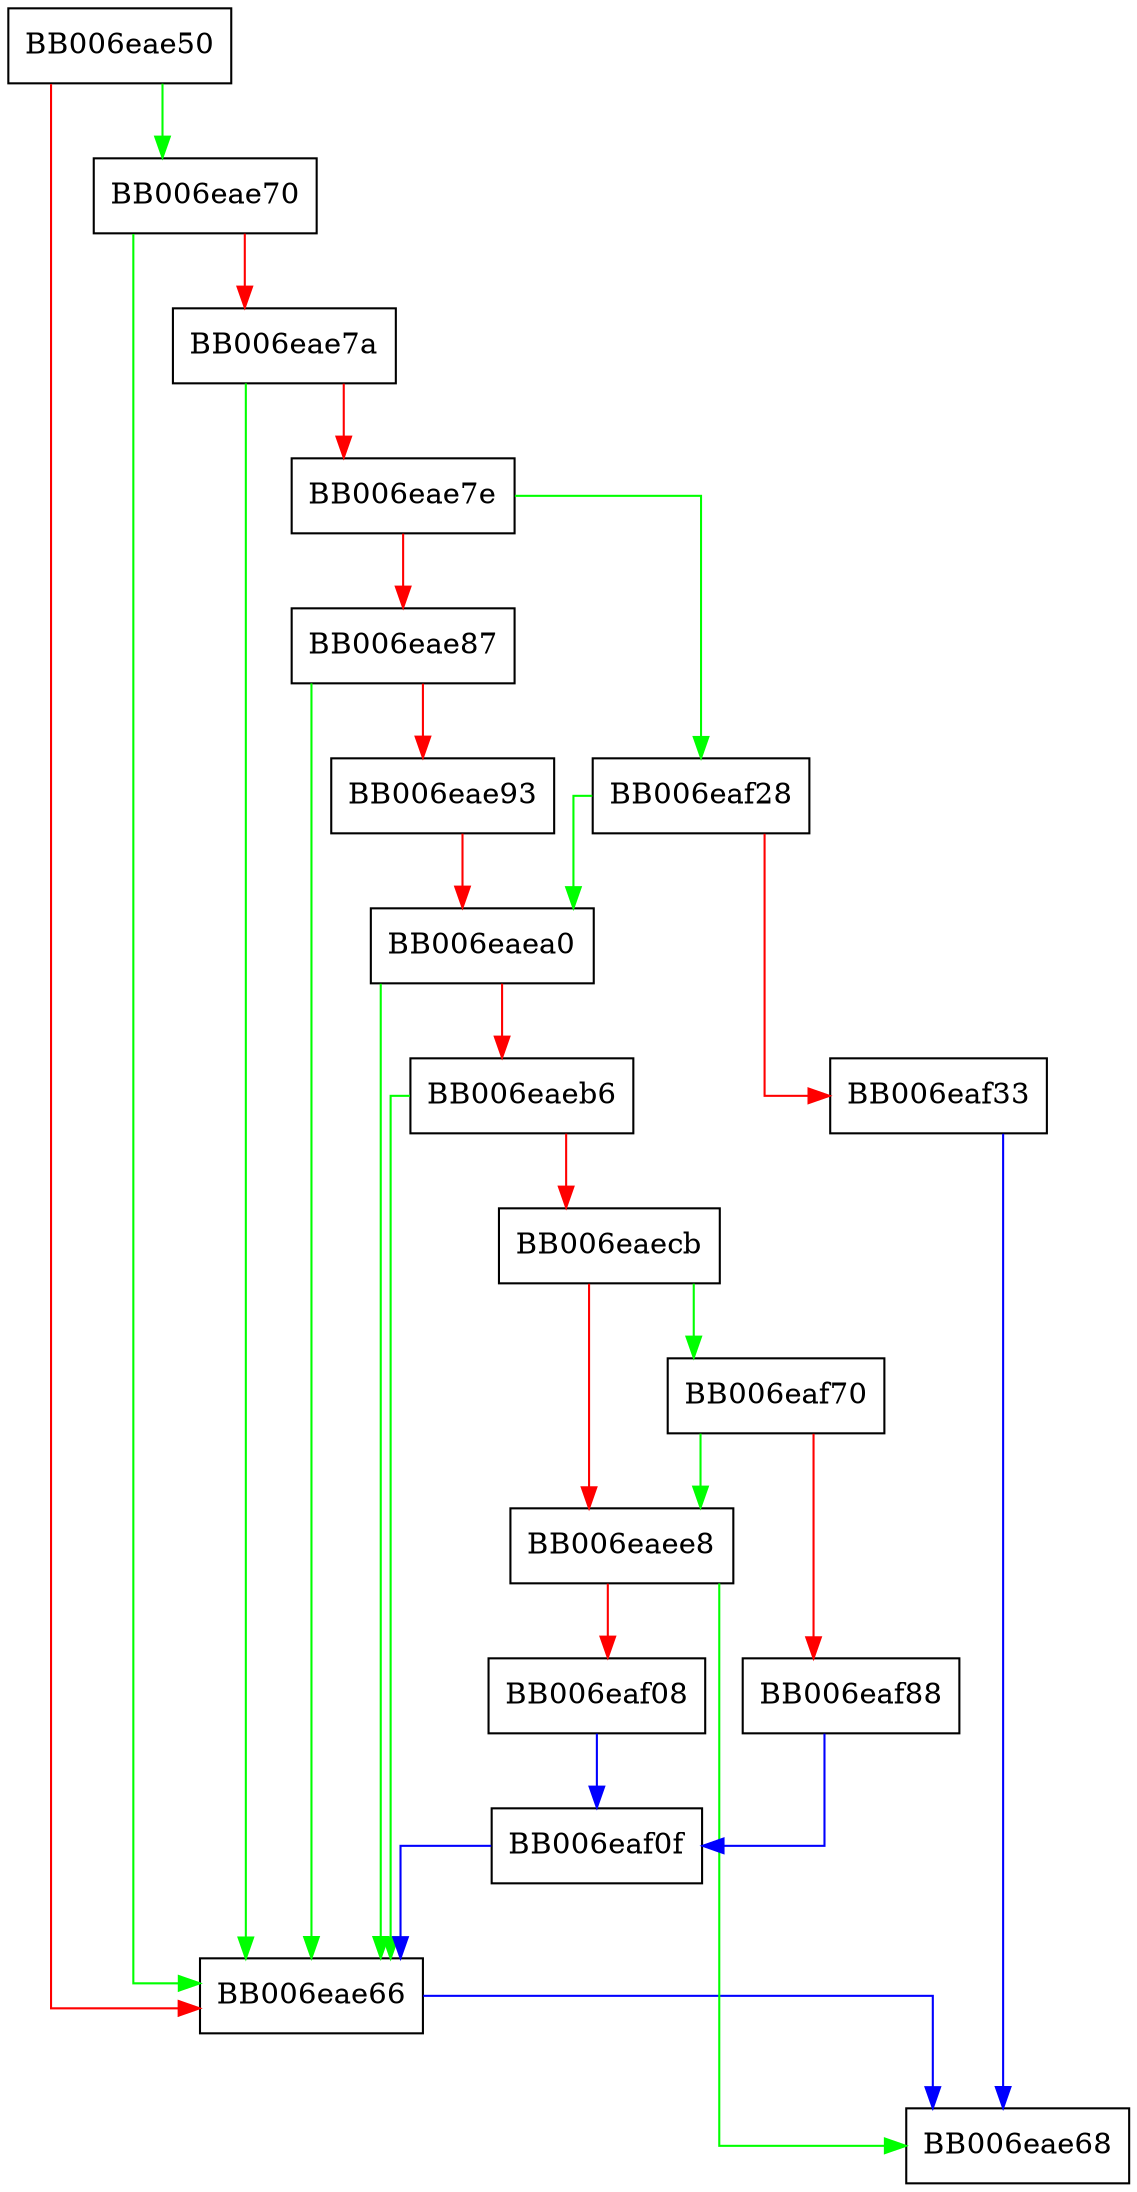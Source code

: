 digraph ecdsa_sha224_sign_init {
  node [shape="box"];
  graph [splines=ortho];
  BB006eae50 -> BB006eae70 [color="green"];
  BB006eae50 -> BB006eae66 [color="red"];
  BB006eae66 -> BB006eae68 [color="blue"];
  BB006eae70 -> BB006eae66 [color="green"];
  BB006eae70 -> BB006eae7a [color="red"];
  BB006eae7a -> BB006eae66 [color="green"];
  BB006eae7a -> BB006eae7e [color="red"];
  BB006eae7e -> BB006eaf28 [color="green"];
  BB006eae7e -> BB006eae87 [color="red"];
  BB006eae87 -> BB006eae66 [color="green"];
  BB006eae87 -> BB006eae93 [color="red"];
  BB006eae93 -> BB006eaea0 [color="red"];
  BB006eaea0 -> BB006eae66 [color="green"];
  BB006eaea0 -> BB006eaeb6 [color="red"];
  BB006eaeb6 -> BB006eae66 [color="green"];
  BB006eaeb6 -> BB006eaecb [color="red"];
  BB006eaecb -> BB006eaf70 [color="green"];
  BB006eaecb -> BB006eaee8 [color="red"];
  BB006eaee8 -> BB006eae68 [color="green"];
  BB006eaee8 -> BB006eaf08 [color="red"];
  BB006eaf08 -> BB006eaf0f [color="blue"];
  BB006eaf0f -> BB006eae66 [color="blue"];
  BB006eaf28 -> BB006eaea0 [color="green"];
  BB006eaf28 -> BB006eaf33 [color="red"];
  BB006eaf33 -> BB006eae68 [color="blue"];
  BB006eaf70 -> BB006eaee8 [color="green"];
  BB006eaf70 -> BB006eaf88 [color="red"];
  BB006eaf88 -> BB006eaf0f [color="blue"];
}